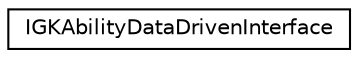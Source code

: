 digraph "Graphical Class Hierarchy"
{
 // LATEX_PDF_SIZE
  edge [fontname="Helvetica",fontsize="10",labelfontname="Helvetica",labelfontsize="10"];
  node [fontname="Helvetica",fontsize="10",shape=record];
  rankdir="LR";
  Node0 [label="IGKAbilityDataDrivenInterface",height=0.2,width=0.4,color="black", fillcolor="white", style="filled",URL="$classIGKAbilityDataDrivenInterface.html",tooltip=" "];
}
